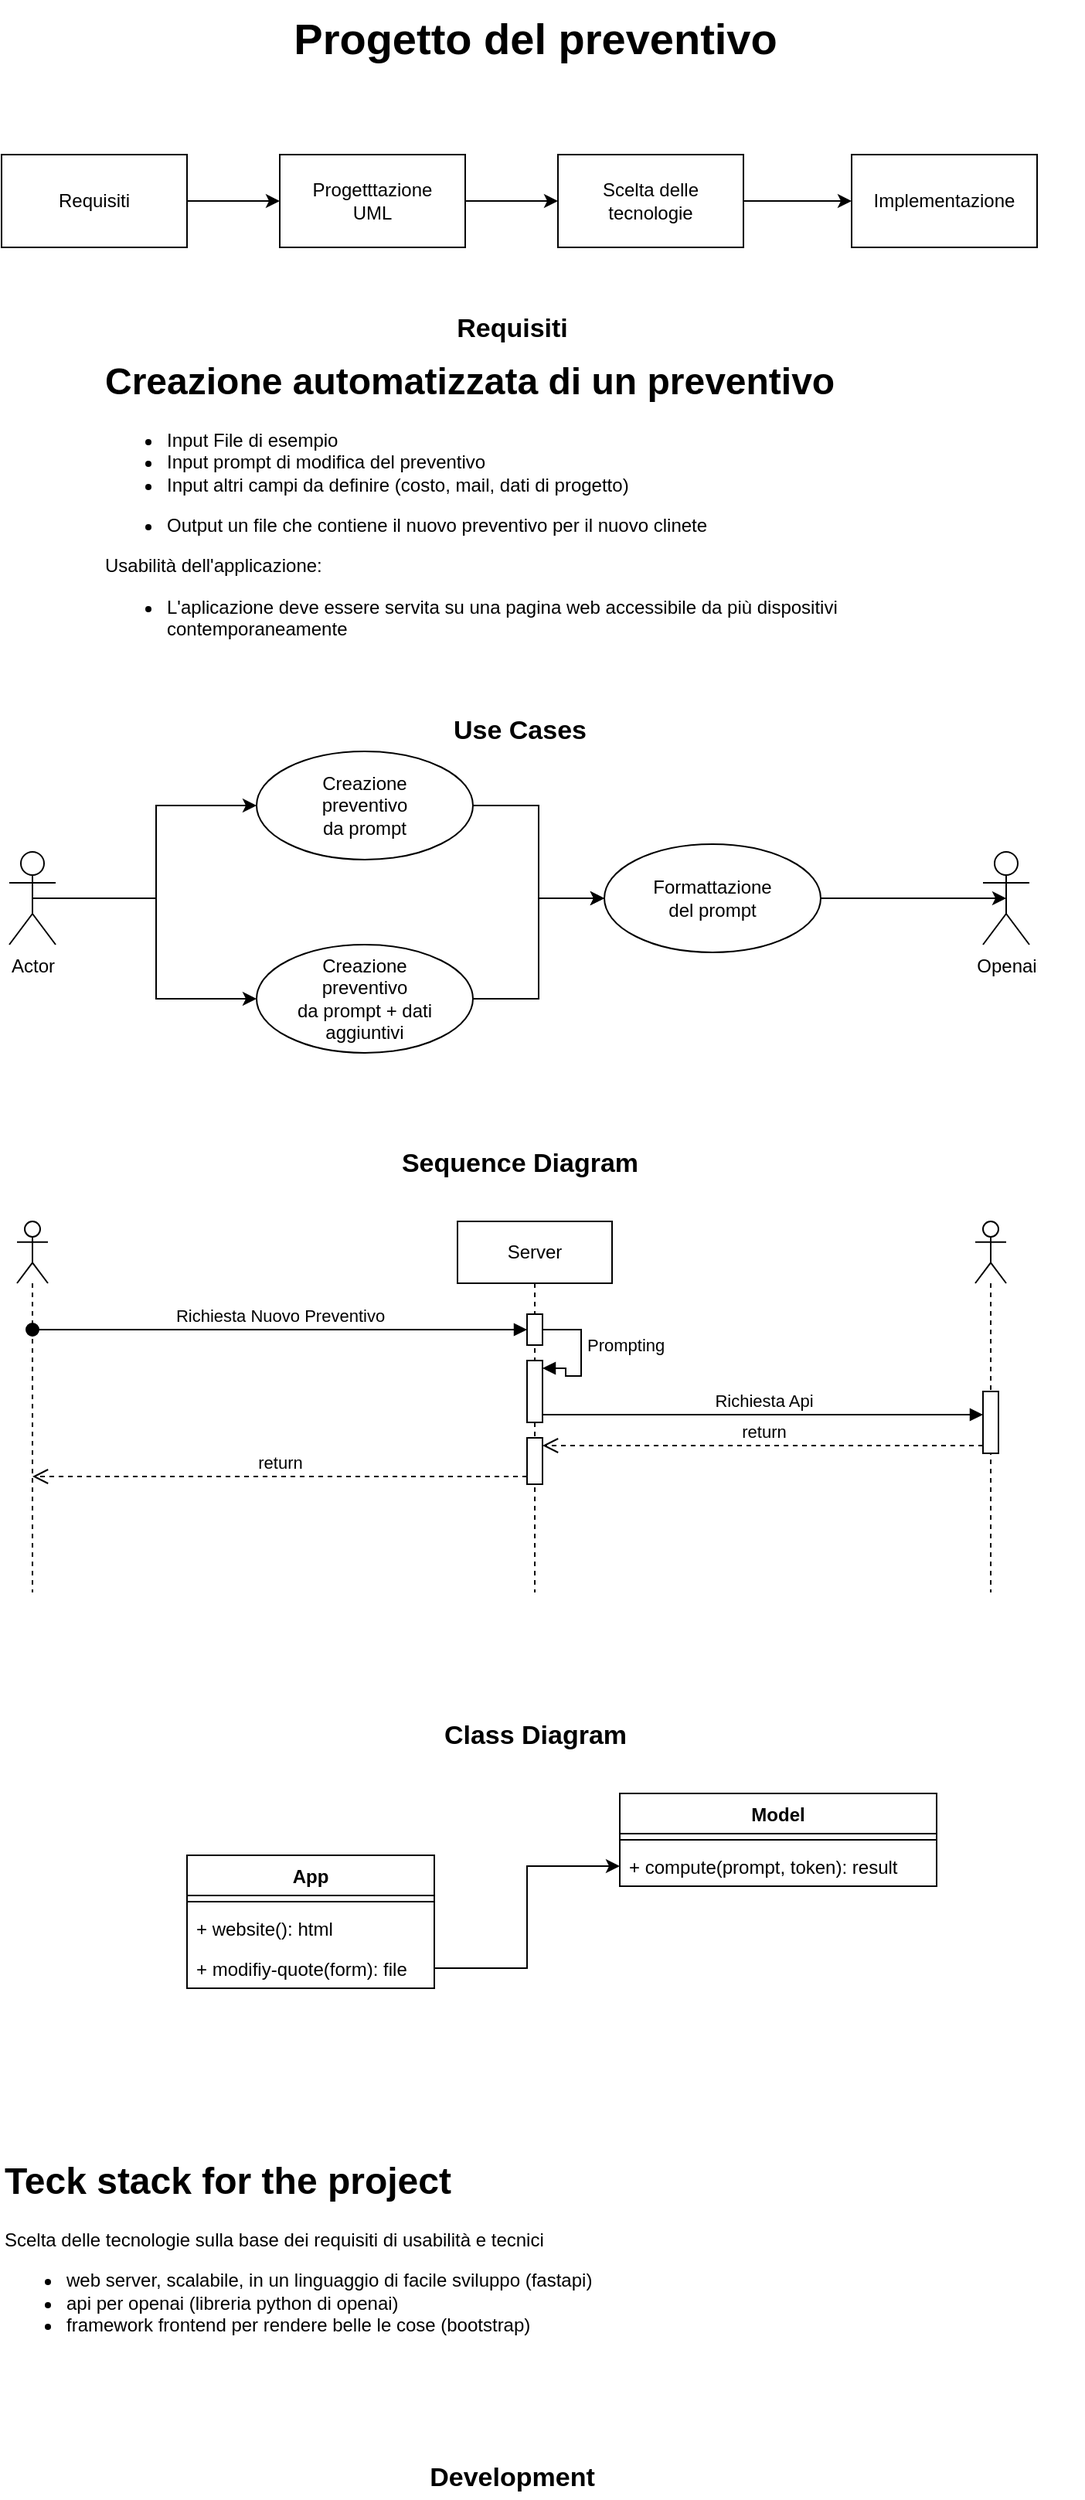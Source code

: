 <mxfile version="24.6.1" type="device">
  <diagram name="Page-1" id="0HkFL03Iov9gtIH0iPZV">
    <mxGraphModel dx="1147" dy="675" grid="1" gridSize="10" guides="1" tooltips="1" connect="1" arrows="1" fold="1" page="1" pageScale="1" pageWidth="850" pageHeight="1100" math="0" shadow="0">
      <root>
        <mxCell id="0" />
        <mxCell id="1" parent="0" />
        <mxCell id="_O5Dfs0lPDWdnmjf4-tZ-5" style="edgeStyle=orthogonalEdgeStyle;rounded=0;orthogonalLoop=1;jettySize=auto;html=1;entryX=0;entryY=0.5;entryDx=0;entryDy=0;" edge="1" parent="1" source="_O5Dfs0lPDWdnmjf4-tZ-1" target="_O5Dfs0lPDWdnmjf4-tZ-2">
          <mxGeometry relative="1" as="geometry" />
        </mxCell>
        <mxCell id="_O5Dfs0lPDWdnmjf4-tZ-1" value="Requisiti" style="rounded=0;whiteSpace=wrap;html=1;" vertex="1" parent="1">
          <mxGeometry x="75" y="150" width="120" height="60" as="geometry" />
        </mxCell>
        <mxCell id="_O5Dfs0lPDWdnmjf4-tZ-6" style="edgeStyle=orthogonalEdgeStyle;rounded=0;orthogonalLoop=1;jettySize=auto;html=1;exitX=1;exitY=0.5;exitDx=0;exitDy=0;entryX=0;entryY=0.5;entryDx=0;entryDy=0;" edge="1" parent="1" source="_O5Dfs0lPDWdnmjf4-tZ-2" target="_O5Dfs0lPDWdnmjf4-tZ-3">
          <mxGeometry relative="1" as="geometry" />
        </mxCell>
        <mxCell id="_O5Dfs0lPDWdnmjf4-tZ-2" value="Progetttazione&lt;br&gt;UML" style="rounded=0;whiteSpace=wrap;html=1;" vertex="1" parent="1">
          <mxGeometry x="255" y="150" width="120" height="60" as="geometry" />
        </mxCell>
        <mxCell id="_O5Dfs0lPDWdnmjf4-tZ-7" style="edgeStyle=orthogonalEdgeStyle;rounded=0;orthogonalLoop=1;jettySize=auto;html=1;exitX=1;exitY=0.5;exitDx=0;exitDy=0;entryX=0;entryY=0.5;entryDx=0;entryDy=0;" edge="1" parent="1" source="_O5Dfs0lPDWdnmjf4-tZ-3" target="_O5Dfs0lPDWdnmjf4-tZ-4">
          <mxGeometry relative="1" as="geometry" />
        </mxCell>
        <mxCell id="_O5Dfs0lPDWdnmjf4-tZ-3" value="Scelta delle tecnologie" style="rounded=0;whiteSpace=wrap;html=1;" vertex="1" parent="1">
          <mxGeometry x="435" y="150" width="120" height="60" as="geometry" />
        </mxCell>
        <mxCell id="_O5Dfs0lPDWdnmjf4-tZ-4" value="Implementazione" style="rounded=0;whiteSpace=wrap;html=1;" vertex="1" parent="1">
          <mxGeometry x="625" y="150" width="120" height="60" as="geometry" />
        </mxCell>
        <mxCell id="_O5Dfs0lPDWdnmjf4-tZ-12" value="Progetto del preventivo" style="text;html=1;align=center;verticalAlign=middle;resizable=0;points=[];autosize=1;strokeColor=none;fillColor=none;fontSize=28;fontStyle=1" vertex="1" parent="1">
          <mxGeometry x="265" y="50" width="310" height="50" as="geometry" />
        </mxCell>
        <mxCell id="_O5Dfs0lPDWdnmjf4-tZ-13" value="&lt;h1 style=&quot;margin-top: 0px;&quot;&gt;Creazione automatizzata di un preventivo&lt;/h1&gt;&lt;p&gt;&lt;/p&gt;&lt;ul&gt;&lt;li&gt;Input File di esempio&lt;/li&gt;&lt;li&gt;Input prompt di modifica del preventivo&lt;/li&gt;&lt;li&gt;Input altri campi da definire (costo, mail, dati di progetto)&lt;/li&gt;&lt;/ul&gt;&lt;ul&gt;&lt;li&gt;Output un file che contiene il nuovo preventivo per il nuovo clinete&lt;/li&gt;&lt;/ul&gt;&lt;div&gt;Usabilità dell&#39;applicazione:&lt;/div&gt;&lt;ul&gt;&lt;li&gt;L&#39;aplicazione deve essere servita su una pagina web accessibile da più dispositivi contemporaneamente&lt;/li&gt;&lt;/ul&gt;&lt;div&gt;&lt;/div&gt;&lt;p&gt;&lt;/p&gt;" style="text;html=1;whiteSpace=wrap;overflow=hidden;rounded=0;" vertex="1" parent="1">
          <mxGeometry x="140" y="276" width="560" height="220" as="geometry" />
        </mxCell>
        <mxCell id="_O5Dfs0lPDWdnmjf4-tZ-19" style="edgeStyle=orthogonalEdgeStyle;rounded=0;orthogonalLoop=1;jettySize=auto;html=1;entryX=0;entryY=0.5;entryDx=0;entryDy=0;exitX=0.5;exitY=0.5;exitDx=0;exitDy=0;exitPerimeter=0;" edge="1" parent="1" source="_O5Dfs0lPDWdnmjf4-tZ-14" target="_O5Dfs0lPDWdnmjf4-tZ-16">
          <mxGeometry relative="1" as="geometry" />
        </mxCell>
        <mxCell id="_O5Dfs0lPDWdnmjf4-tZ-21" style="edgeStyle=orthogonalEdgeStyle;rounded=0;orthogonalLoop=1;jettySize=auto;html=1;exitX=0.5;exitY=0.5;exitDx=0;exitDy=0;exitPerimeter=0;entryX=0;entryY=0.5;entryDx=0;entryDy=0;" edge="1" parent="1" source="_O5Dfs0lPDWdnmjf4-tZ-14" target="_O5Dfs0lPDWdnmjf4-tZ-17">
          <mxGeometry relative="1" as="geometry" />
        </mxCell>
        <mxCell id="_O5Dfs0lPDWdnmjf4-tZ-14" value="Actor" style="shape=umlActor;verticalLabelPosition=bottom;verticalAlign=top;html=1;" vertex="1" parent="1">
          <mxGeometry x="80" y="601" width="30" height="60" as="geometry" />
        </mxCell>
        <mxCell id="_O5Dfs0lPDWdnmjf4-tZ-15" value="Openai" style="shape=umlActor;verticalLabelPosition=bottom;verticalAlign=top;html=1;" vertex="1" parent="1">
          <mxGeometry x="710" y="601" width="30" height="60" as="geometry" />
        </mxCell>
        <mxCell id="_O5Dfs0lPDWdnmjf4-tZ-22" style="edgeStyle=orthogonalEdgeStyle;rounded=0;orthogonalLoop=1;jettySize=auto;html=1;exitX=1;exitY=0.5;exitDx=0;exitDy=0;entryX=0;entryY=0.5;entryDx=0;entryDy=0;" edge="1" parent="1" source="_O5Dfs0lPDWdnmjf4-tZ-16" target="_O5Dfs0lPDWdnmjf4-tZ-18">
          <mxGeometry relative="1" as="geometry" />
        </mxCell>
        <mxCell id="_O5Dfs0lPDWdnmjf4-tZ-16" value="Creazione&lt;br&gt;preventivo&lt;br&gt;da prompt" style="ellipse;whiteSpace=wrap;html=1;" vertex="1" parent="1">
          <mxGeometry x="240" y="536" width="140" height="70" as="geometry" />
        </mxCell>
        <mxCell id="_O5Dfs0lPDWdnmjf4-tZ-23" style="edgeStyle=orthogonalEdgeStyle;rounded=0;orthogonalLoop=1;jettySize=auto;html=1;exitX=1;exitY=0.5;exitDx=0;exitDy=0;entryX=0;entryY=0.5;entryDx=0;entryDy=0;" edge="1" parent="1" source="_O5Dfs0lPDWdnmjf4-tZ-17" target="_O5Dfs0lPDWdnmjf4-tZ-18">
          <mxGeometry relative="1" as="geometry" />
        </mxCell>
        <mxCell id="_O5Dfs0lPDWdnmjf4-tZ-17" value="Creazione&lt;br&gt;preventivo&lt;br&gt;da prompt + dati aggiuntivi" style="ellipse;whiteSpace=wrap;html=1;" vertex="1" parent="1">
          <mxGeometry x="240" y="661" width="140" height="70" as="geometry" />
        </mxCell>
        <mxCell id="_O5Dfs0lPDWdnmjf4-tZ-18" value="Formattazione&lt;div&gt;del prompt&lt;/div&gt;" style="ellipse;whiteSpace=wrap;html=1;" vertex="1" parent="1">
          <mxGeometry x="465" y="596" width="140" height="70" as="geometry" />
        </mxCell>
        <mxCell id="_O5Dfs0lPDWdnmjf4-tZ-24" style="edgeStyle=orthogonalEdgeStyle;rounded=0;orthogonalLoop=1;jettySize=auto;html=1;exitX=1;exitY=0.5;exitDx=0;exitDy=0;entryX=0.5;entryY=0.5;entryDx=0;entryDy=0;entryPerimeter=0;" edge="1" parent="1" source="_O5Dfs0lPDWdnmjf4-tZ-18" target="_O5Dfs0lPDWdnmjf4-tZ-15">
          <mxGeometry relative="1" as="geometry" />
        </mxCell>
        <mxCell id="_O5Dfs0lPDWdnmjf4-tZ-25" value="Use Cases" style="text;align=center;fontStyle=1;verticalAlign=middle;spacingLeft=3;spacingRight=3;strokeColor=none;rotatable=0;points=[[0,0.5],[1,0.5]];portConstraint=eastwest;html=1;fontSize=17;" vertex="1" parent="1">
          <mxGeometry x="370" y="510" width="80" height="26" as="geometry" />
        </mxCell>
        <mxCell id="_O5Dfs0lPDWdnmjf4-tZ-26" value="Sequence Diagram" style="text;align=center;fontStyle=1;verticalAlign=middle;spacingLeft=3;spacingRight=3;strokeColor=none;rotatable=0;points=[[0,0.5],[1,0.5]];portConstraint=eastwest;html=1;fontSize=17;" vertex="1" parent="1">
          <mxGeometry x="370" y="790" width="80" height="26" as="geometry" />
        </mxCell>
        <mxCell id="_O5Dfs0lPDWdnmjf4-tZ-27" value="" style="shape=umlLifeline;perimeter=lifelinePerimeter;whiteSpace=wrap;html=1;container=1;dropTarget=0;collapsible=0;recursiveResize=0;outlineConnect=0;portConstraint=eastwest;newEdgeStyle={&quot;curved&quot;:0,&quot;rounded&quot;:0};participant=umlActor;" vertex="1" parent="1">
          <mxGeometry x="85" y="840" width="20" height="240" as="geometry" />
        </mxCell>
        <mxCell id="_O5Dfs0lPDWdnmjf4-tZ-28" value="Server" style="shape=umlLifeline;perimeter=lifelinePerimeter;whiteSpace=wrap;html=1;container=1;dropTarget=0;collapsible=0;recursiveResize=0;outlineConnect=0;portConstraint=eastwest;newEdgeStyle={&quot;curved&quot;:0,&quot;rounded&quot;:0};" vertex="1" parent="1">
          <mxGeometry x="370" y="840" width="100" height="240" as="geometry" />
        </mxCell>
        <mxCell id="_O5Dfs0lPDWdnmjf4-tZ-32" value="" style="html=1;points=[[0,0,0,0,5],[0,1,0,0,-5],[1,0,0,0,5],[1,1,0,0,-5]];perimeter=orthogonalPerimeter;outlineConnect=0;targetShapes=umlLifeline;portConstraint=eastwest;newEdgeStyle={&quot;curved&quot;:0,&quot;rounded&quot;:0};" vertex="1" parent="_O5Dfs0lPDWdnmjf4-tZ-28">
          <mxGeometry x="45" y="90" width="10" height="40" as="geometry" />
        </mxCell>
        <mxCell id="_O5Dfs0lPDWdnmjf4-tZ-33" value="Prompting" style="html=1;align=left;spacingLeft=2;endArrow=block;rounded=0;edgeStyle=orthogonalEdgeStyle;curved=0;rounded=0;entryX=1;entryY=0;entryDx=0;entryDy=5;entryPerimeter=0;" edge="1" target="_O5Dfs0lPDWdnmjf4-tZ-32" parent="_O5Dfs0lPDWdnmjf4-tZ-28" source="_O5Dfs0lPDWdnmjf4-tZ-35">
          <mxGeometry x="-0.177" relative="1" as="geometry">
            <mxPoint x="60" y="70" as="sourcePoint" />
            <Array as="points">
              <mxPoint x="80" y="70" />
              <mxPoint x="80" y="100" />
              <mxPoint x="70" y="100" />
              <mxPoint x="70" y="95" />
            </Array>
            <mxPoint x="190" y="50" as="targetPoint" />
            <mxPoint as="offset" />
          </mxGeometry>
        </mxCell>
        <mxCell id="_O5Dfs0lPDWdnmjf4-tZ-35" value="" style="html=1;points=[[0,0,0,0,5],[0,1,0,0,-5],[1,0,0,0,5],[1,1,0,0,-5]];perimeter=orthogonalPerimeter;outlineConnect=0;targetShapes=umlLifeline;portConstraint=eastwest;newEdgeStyle={&quot;curved&quot;:0,&quot;rounded&quot;:0};" vertex="1" parent="_O5Dfs0lPDWdnmjf4-tZ-28">
          <mxGeometry x="45" y="60" width="10" height="20" as="geometry" />
        </mxCell>
        <mxCell id="_O5Dfs0lPDWdnmjf4-tZ-38" value="" style="html=1;points=[[0,0,0,0,5],[0,1,0,0,-5],[1,0,0,0,5],[1,1,0,0,-5]];perimeter=orthogonalPerimeter;outlineConnect=0;targetShapes=umlLifeline;portConstraint=eastwest;newEdgeStyle={&quot;curved&quot;:0,&quot;rounded&quot;:0};" vertex="1" parent="_O5Dfs0lPDWdnmjf4-tZ-28">
          <mxGeometry x="45" y="140" width="10" height="30" as="geometry" />
        </mxCell>
        <mxCell id="_O5Dfs0lPDWdnmjf4-tZ-30" value="" style="shape=umlLifeline;perimeter=lifelinePerimeter;whiteSpace=wrap;html=1;container=1;dropTarget=0;collapsible=0;recursiveResize=0;outlineConnect=0;portConstraint=eastwest;newEdgeStyle={&quot;curved&quot;:0,&quot;rounded&quot;:0};participant=umlActor;" vertex="1" parent="1">
          <mxGeometry x="705" y="840" width="20" height="240" as="geometry" />
        </mxCell>
        <mxCell id="_O5Dfs0lPDWdnmjf4-tZ-36" value="" style="html=1;points=[[0,0,0,0,5],[0,1,0,0,-5],[1,0,0,0,5],[1,1,0,0,-5]];perimeter=orthogonalPerimeter;outlineConnect=0;targetShapes=umlLifeline;portConstraint=eastwest;newEdgeStyle={&quot;curved&quot;:0,&quot;rounded&quot;:0};" vertex="1" parent="_O5Dfs0lPDWdnmjf4-tZ-30">
          <mxGeometry x="5" y="110" width="10" height="40" as="geometry" />
        </mxCell>
        <mxCell id="_O5Dfs0lPDWdnmjf4-tZ-31" value="Richiesta Nuovo Preventivo" style="html=1;verticalAlign=bottom;startArrow=oval;startFill=1;endArrow=block;startSize=8;curved=0;rounded=0;" edge="1" parent="1" source="_O5Dfs0lPDWdnmjf4-tZ-27" target="_O5Dfs0lPDWdnmjf4-tZ-35">
          <mxGeometry width="60" relative="1" as="geometry">
            <mxPoint x="100" y="910" as="sourcePoint" />
            <mxPoint x="160" y="910" as="targetPoint" />
            <Array as="points">
              <mxPoint x="260" y="910" />
            </Array>
          </mxGeometry>
        </mxCell>
        <mxCell id="_O5Dfs0lPDWdnmjf4-tZ-34" value="Richiesta Api" style="html=1;verticalAlign=bottom;endArrow=block;curved=0;rounded=0;exitX=1;exitY=1;exitDx=0;exitDy=-5;exitPerimeter=0;" edge="1" parent="1" source="_O5Dfs0lPDWdnmjf4-tZ-32" target="_O5Dfs0lPDWdnmjf4-tZ-36">
          <mxGeometry width="80" relative="1" as="geometry">
            <mxPoint x="450" y="970" as="sourcePoint" />
            <mxPoint x="530" y="970" as="targetPoint" />
          </mxGeometry>
        </mxCell>
        <mxCell id="_O5Dfs0lPDWdnmjf4-tZ-37" value="return" style="html=1;verticalAlign=bottom;endArrow=open;dashed=1;endSize=8;curved=0;rounded=0;exitX=0;exitY=1;exitDx=0;exitDy=-5;exitPerimeter=0;entryX=1;entryY=0;entryDx=0;entryDy=5;entryPerimeter=0;" edge="1" parent="1" source="_O5Dfs0lPDWdnmjf4-tZ-36" target="_O5Dfs0lPDWdnmjf4-tZ-38">
          <mxGeometry relative="1" as="geometry">
            <mxPoint x="670" y="1060" as="sourcePoint" />
            <mxPoint x="590" y="1060" as="targetPoint" />
          </mxGeometry>
        </mxCell>
        <mxCell id="_O5Dfs0lPDWdnmjf4-tZ-39" value="return" style="html=1;verticalAlign=bottom;endArrow=open;dashed=1;endSize=8;curved=0;rounded=0;exitX=0;exitY=1;exitDx=0;exitDy=-5;exitPerimeter=0;" edge="1" parent="1" source="_O5Dfs0lPDWdnmjf4-tZ-38" target="_O5Dfs0lPDWdnmjf4-tZ-27">
          <mxGeometry relative="1" as="geometry">
            <mxPoint x="400" y="1035" as="sourcePoint" />
            <mxPoint x="110" y="1035" as="targetPoint" />
          </mxGeometry>
        </mxCell>
        <mxCell id="_O5Dfs0lPDWdnmjf4-tZ-40" value="Class Diagram" style="text;align=center;fontStyle=1;verticalAlign=middle;spacingLeft=3;spacingRight=3;strokeColor=none;rotatable=0;points=[[0,0.5],[1,0.5]];portConstraint=eastwest;html=1;fontSize=17;" vertex="1" parent="1">
          <mxGeometry x="380" y="1160" width="80" height="26" as="geometry" />
        </mxCell>
        <mxCell id="_O5Dfs0lPDWdnmjf4-tZ-41" value="App" style="swimlane;fontStyle=1;align=center;verticalAlign=top;childLayout=stackLayout;horizontal=1;startSize=26;horizontalStack=0;resizeParent=1;resizeParentMax=0;resizeLast=0;collapsible=1;marginBottom=0;whiteSpace=wrap;html=1;" vertex="1" parent="1">
          <mxGeometry x="195" y="1250" width="160" height="86" as="geometry" />
        </mxCell>
        <mxCell id="_O5Dfs0lPDWdnmjf4-tZ-43" value="" style="line;strokeWidth=1;fillColor=none;align=left;verticalAlign=middle;spacingTop=-1;spacingLeft=3;spacingRight=3;rotatable=0;labelPosition=right;points=[];portConstraint=eastwest;strokeColor=inherit;" vertex="1" parent="_O5Dfs0lPDWdnmjf4-tZ-41">
          <mxGeometry y="26" width="160" height="8" as="geometry" />
        </mxCell>
        <mxCell id="_O5Dfs0lPDWdnmjf4-tZ-44" value="+ website(): html" style="text;strokeColor=none;fillColor=none;align=left;verticalAlign=top;spacingLeft=4;spacingRight=4;overflow=hidden;rotatable=0;points=[[0,0.5],[1,0.5]];portConstraint=eastwest;whiteSpace=wrap;html=1;" vertex="1" parent="_O5Dfs0lPDWdnmjf4-tZ-41">
          <mxGeometry y="34" width="160" height="26" as="geometry" />
        </mxCell>
        <mxCell id="_O5Dfs0lPDWdnmjf4-tZ-49" value="+ modifiy-quote(form): file" style="text;align=left;verticalAlign=top;spacingLeft=4;spacingRight=4;overflow=hidden;rotatable=0;points=[[0,0.5],[1,0.5]];portConstraint=eastwest;whiteSpace=wrap;html=1;" vertex="1" parent="_O5Dfs0lPDWdnmjf4-tZ-41">
          <mxGeometry y="60" width="160" height="26" as="geometry" />
        </mxCell>
        <mxCell id="_O5Dfs0lPDWdnmjf4-tZ-45" value="Model" style="swimlane;fontStyle=1;align=center;verticalAlign=top;childLayout=stackLayout;horizontal=1;startSize=26;horizontalStack=0;resizeParent=1;resizeParentMax=0;resizeLast=0;collapsible=1;marginBottom=0;whiteSpace=wrap;html=1;" vertex="1" parent="1">
          <mxGeometry x="475" y="1210" width="205" height="60" as="geometry" />
        </mxCell>
        <mxCell id="_O5Dfs0lPDWdnmjf4-tZ-47" value="" style="line;strokeWidth=1;fillColor=none;align=left;verticalAlign=middle;spacingTop=-1;spacingLeft=3;spacingRight=3;rotatable=0;labelPosition=right;points=[];portConstraint=eastwest;strokeColor=inherit;" vertex="1" parent="_O5Dfs0lPDWdnmjf4-tZ-45">
          <mxGeometry y="26" width="205" height="8" as="geometry" />
        </mxCell>
        <mxCell id="_O5Dfs0lPDWdnmjf4-tZ-48" value="+ compute(prompt, token): result" style="text;strokeColor=none;fillColor=none;align=left;verticalAlign=top;spacingLeft=4;spacingRight=4;overflow=hidden;rotatable=0;points=[[0,0.5],[1,0.5]];portConstraint=eastwest;whiteSpace=wrap;html=1;" vertex="1" parent="_O5Dfs0lPDWdnmjf4-tZ-45">
          <mxGeometry y="34" width="205" height="26" as="geometry" />
        </mxCell>
        <mxCell id="_O5Dfs0lPDWdnmjf4-tZ-50" style="edgeStyle=orthogonalEdgeStyle;rounded=0;orthogonalLoop=1;jettySize=auto;html=1;exitX=1;exitY=0.5;exitDx=0;exitDy=0;entryX=0;entryY=0.5;entryDx=0;entryDy=0;" edge="1" parent="1" source="_O5Dfs0lPDWdnmjf4-tZ-49" target="_O5Dfs0lPDWdnmjf4-tZ-48">
          <mxGeometry relative="1" as="geometry" />
        </mxCell>
        <mxCell id="_O5Dfs0lPDWdnmjf4-tZ-51" value="&lt;h1 style=&quot;margin-top: 0px;&quot;&gt;Teck stack for the project&lt;/h1&gt;&lt;div&gt;Scelta delle tecnologie sulla base dei requisiti di usabilità e tecnici&lt;/div&gt;&lt;div&gt;&lt;ul&gt;&lt;li&gt;web server, scalabile, in un linguaggio di facile sviluppo (fastapi)&lt;/li&gt;&lt;li&gt;api per openai (libreria python di openai)&lt;/li&gt;&lt;li&gt;framework frontend per rendere belle le cose (bootstrap)&lt;/li&gt;&lt;/ul&gt;&lt;/div&gt;" style="text;html=1;whiteSpace=wrap;overflow=hidden;rounded=0;" vertex="1" parent="1">
          <mxGeometry x="75" y="1440" width="700" height="130" as="geometry" />
        </mxCell>
        <mxCell id="_O5Dfs0lPDWdnmjf4-tZ-52" value="Development" style="text;align=center;fontStyle=1;verticalAlign=middle;spacingLeft=3;spacingRight=3;strokeColor=none;rotatable=0;points=[[0,0.5],[1,0.5]];portConstraint=eastwest;html=1;fontSize=17;" vertex="1" parent="1">
          <mxGeometry x="365" y="1640" width="80" height="26" as="geometry" />
        </mxCell>
        <mxCell id="_O5Dfs0lPDWdnmjf4-tZ-53" value="Requisiti" style="text;align=center;fontStyle=1;verticalAlign=middle;spacingLeft=3;spacingRight=3;strokeColor=none;rotatable=0;points=[[0,0.5],[1,0.5]];portConstraint=eastwest;html=1;fontSize=17;" vertex="1" parent="1">
          <mxGeometry x="365" y="250" width="80" height="26" as="geometry" />
        </mxCell>
      </root>
    </mxGraphModel>
  </diagram>
</mxfile>
